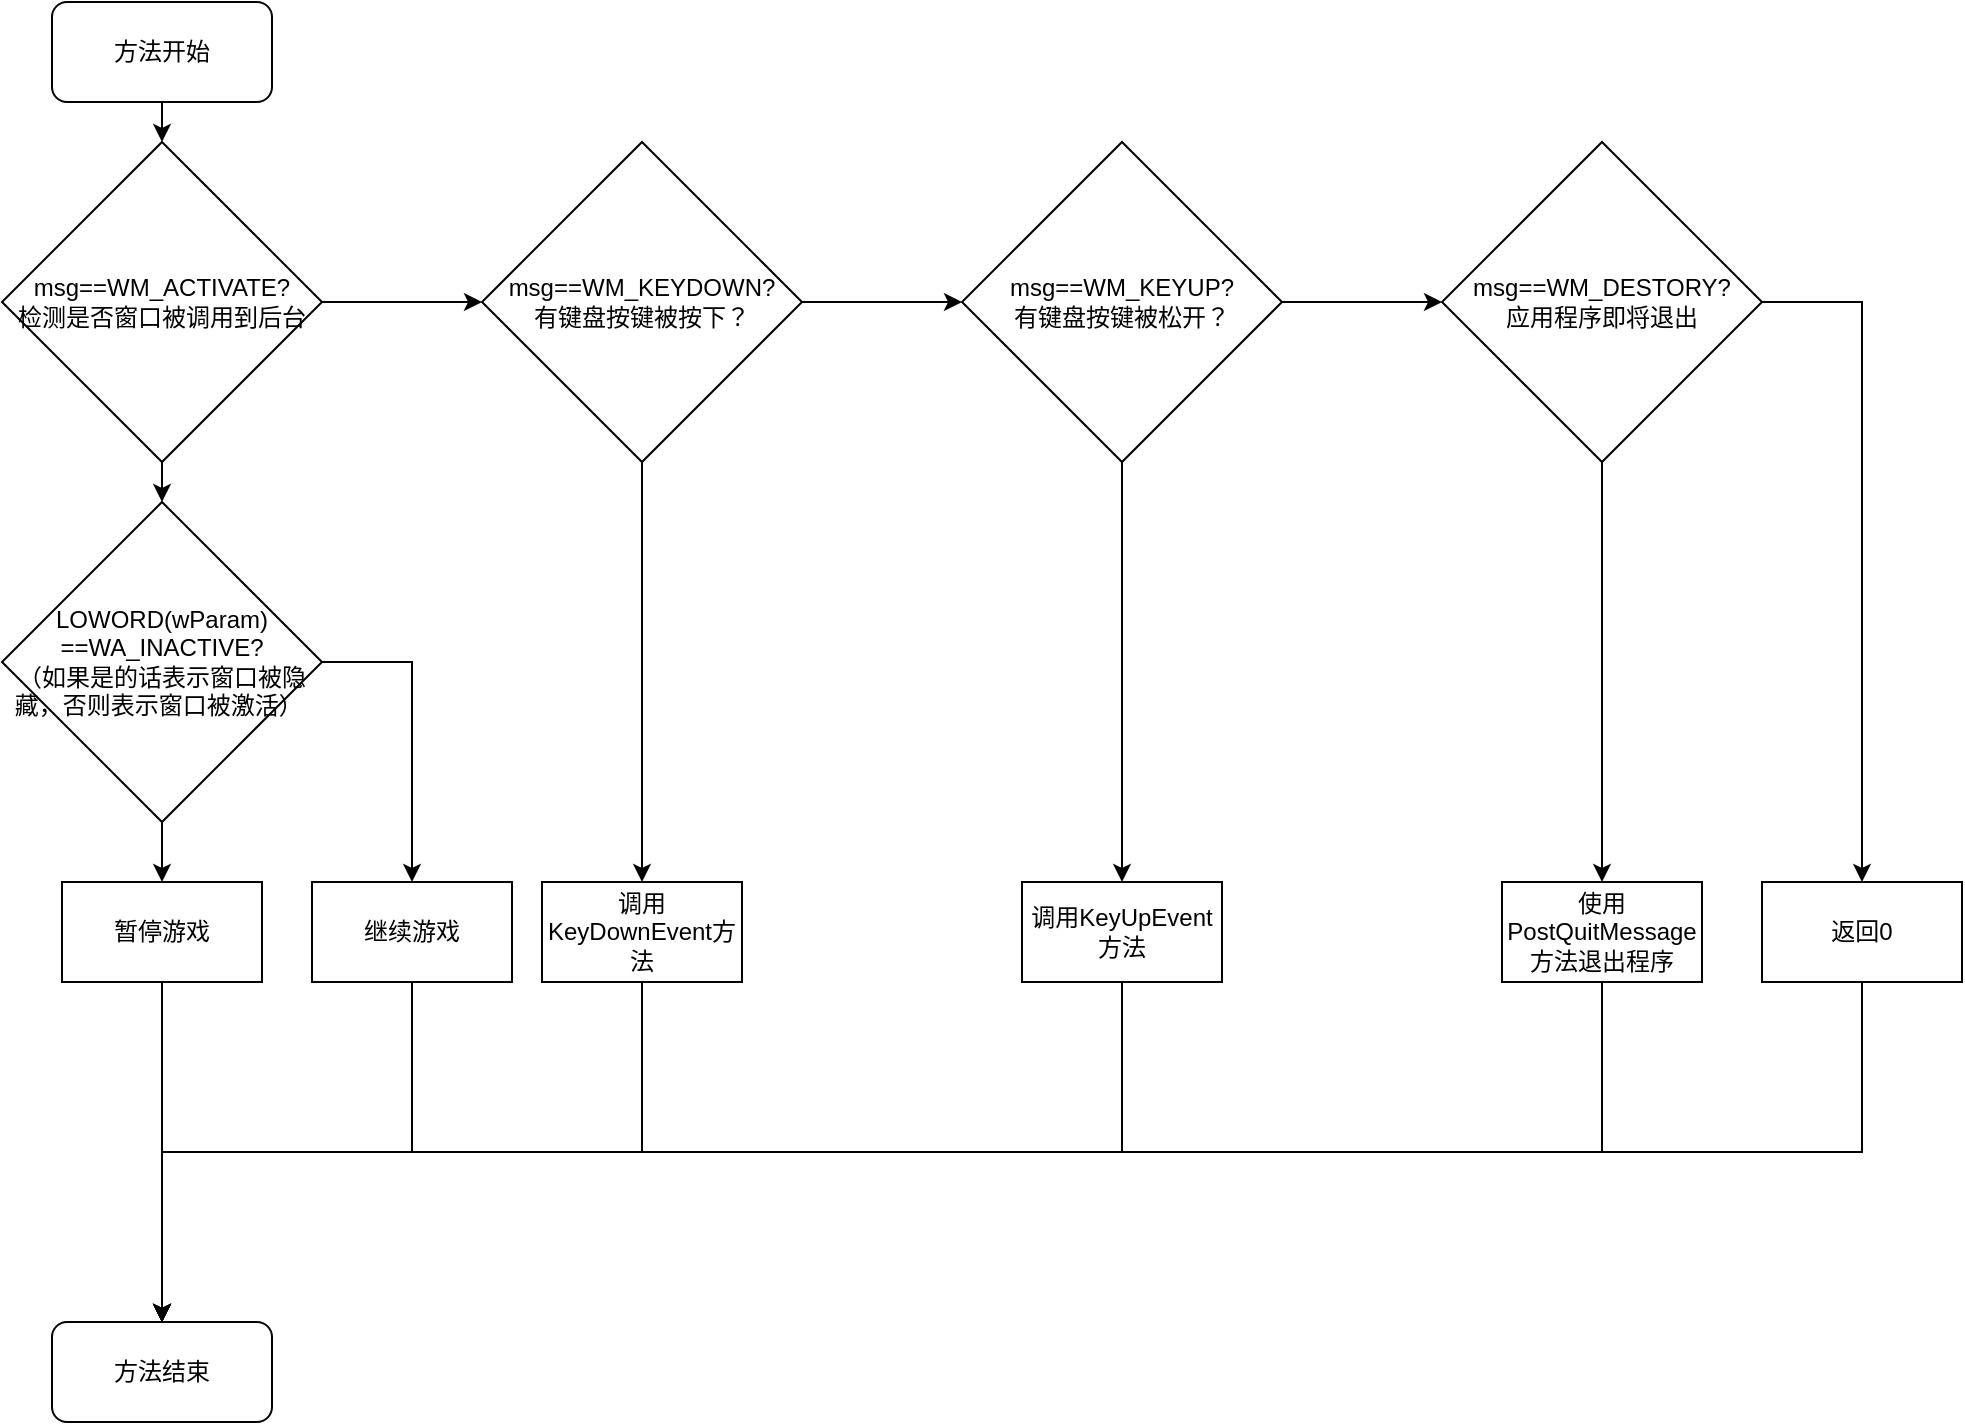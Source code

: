 <mxfile version="12.6.5" type="device"><diagram id="o_cXx7c_KuGxuQi5by1m" name="第 1 页"><mxGraphModel dx="2591" dy="822" grid="1" gridSize="10" guides="1" tooltips="1" connect="1" arrows="1" fold="1" page="1" pageScale="1" pageWidth="1169" pageHeight="827" math="0" shadow="0"><root><mxCell id="0"/><mxCell id="1" parent="0"/><mxCell id="AGfZ4benMfgPBeLkTLGX-4" style="edgeStyle=orthogonalEdgeStyle;rounded=0;orthogonalLoop=1;jettySize=auto;html=1;exitX=0.5;exitY=1;exitDx=0;exitDy=0;entryX=0.5;entryY=0;entryDx=0;entryDy=0;" edge="1" parent="1" source="AGfZ4benMfgPBeLkTLGX-1" target="AGfZ4benMfgPBeLkTLGX-3"><mxGeometry relative="1" as="geometry"/></mxCell><mxCell id="AGfZ4benMfgPBeLkTLGX-1" value="方法开始" style="rounded=1;whiteSpace=wrap;html=1;" vertex="1" parent="1"><mxGeometry x="20" y="110" width="110" height="50" as="geometry"/></mxCell><mxCell id="AGfZ4benMfgPBeLkTLGX-2" value="暂停游戏" style="rounded=0;whiteSpace=wrap;html=1;" vertex="1" parent="1"><mxGeometry x="25" y="550" width="100" height="50" as="geometry"/></mxCell><mxCell id="AGfZ4benMfgPBeLkTLGX-7" style="edgeStyle=orthogonalEdgeStyle;rounded=0;orthogonalLoop=1;jettySize=auto;html=1;exitX=0.5;exitY=1;exitDx=0;exitDy=0;entryX=0.5;entryY=0;entryDx=0;entryDy=0;" edge="1" parent="1" source="AGfZ4benMfgPBeLkTLGX-3" target="AGfZ4benMfgPBeLkTLGX-6"><mxGeometry relative="1" as="geometry"/></mxCell><mxCell id="AGfZ4benMfgPBeLkTLGX-13" value="" style="edgeStyle=orthogonalEdgeStyle;rounded=0;orthogonalLoop=1;jettySize=auto;html=1;" edge="1" parent="1" source="AGfZ4benMfgPBeLkTLGX-3" target="AGfZ4benMfgPBeLkTLGX-12"><mxGeometry relative="1" as="geometry"/></mxCell><mxCell id="AGfZ4benMfgPBeLkTLGX-3" value="msg==WM_ACTIVATE?&lt;br&gt;检测是否窗口被调用到后台" style="rhombus;whiteSpace=wrap;html=1;" vertex="1" parent="1"><mxGeometry x="-5" y="180" width="160" height="160" as="geometry"/></mxCell><mxCell id="AGfZ4benMfgPBeLkTLGX-15" style="edgeStyle=orthogonalEdgeStyle;rounded=0;orthogonalLoop=1;jettySize=auto;html=1;exitX=0.5;exitY=1;exitDx=0;exitDy=0;" edge="1" parent="1" source="AGfZ4benMfgPBeLkTLGX-12" target="AGfZ4benMfgPBeLkTLGX-14"><mxGeometry relative="1" as="geometry"/></mxCell><mxCell id="AGfZ4benMfgPBeLkTLGX-17" value="" style="edgeStyle=orthogonalEdgeStyle;rounded=0;orthogonalLoop=1;jettySize=auto;html=1;" edge="1" parent="1" source="AGfZ4benMfgPBeLkTLGX-12" target="AGfZ4benMfgPBeLkTLGX-16"><mxGeometry relative="1" as="geometry"/></mxCell><mxCell id="AGfZ4benMfgPBeLkTLGX-12" value="msg==WM_KEYDOWN?&lt;br&gt;有键盘按键被按下？" style="rhombus;whiteSpace=wrap;html=1;" vertex="1" parent="1"><mxGeometry x="235" y="180" width="160" height="160" as="geometry"/></mxCell><mxCell id="AGfZ4benMfgPBeLkTLGX-19" style="edgeStyle=orthogonalEdgeStyle;rounded=0;orthogonalLoop=1;jettySize=auto;html=1;exitX=0.5;exitY=1;exitDx=0;exitDy=0;" edge="1" parent="1" source="AGfZ4benMfgPBeLkTLGX-16" target="AGfZ4benMfgPBeLkTLGX-18"><mxGeometry relative="1" as="geometry"/></mxCell><mxCell id="AGfZ4benMfgPBeLkTLGX-21" value="" style="edgeStyle=orthogonalEdgeStyle;rounded=0;orthogonalLoop=1;jettySize=auto;html=1;" edge="1" parent="1" source="AGfZ4benMfgPBeLkTLGX-16" target="AGfZ4benMfgPBeLkTLGX-20"><mxGeometry relative="1" as="geometry"/></mxCell><mxCell id="AGfZ4benMfgPBeLkTLGX-16" value="msg==WM_KEYUP?&lt;br&gt;有键盘按键被松开？" style="rhombus;whiteSpace=wrap;html=1;" vertex="1" parent="1"><mxGeometry x="475" y="180" width="160" height="160" as="geometry"/></mxCell><mxCell id="AGfZ4benMfgPBeLkTLGX-23" style="edgeStyle=orthogonalEdgeStyle;rounded=0;orthogonalLoop=1;jettySize=auto;html=1;exitX=0.5;exitY=1;exitDx=0;exitDy=0;" edge="1" parent="1" source="AGfZ4benMfgPBeLkTLGX-20" target="AGfZ4benMfgPBeLkTLGX-22"><mxGeometry relative="1" as="geometry"/></mxCell><mxCell id="AGfZ4benMfgPBeLkTLGX-26" style="edgeStyle=orthogonalEdgeStyle;rounded=0;orthogonalLoop=1;jettySize=auto;html=1;exitX=1;exitY=0.5;exitDx=0;exitDy=0;" edge="1" parent="1" source="AGfZ4benMfgPBeLkTLGX-20" target="AGfZ4benMfgPBeLkTLGX-25"><mxGeometry relative="1" as="geometry"/></mxCell><mxCell id="AGfZ4benMfgPBeLkTLGX-20" value="msg==WM_DESTORY?&lt;br&gt;应用程序即将退出" style="rhombus;whiteSpace=wrap;html=1;" vertex="1" parent="1"><mxGeometry x="715" y="180" width="160" height="160" as="geometry"/></mxCell><mxCell id="AGfZ4benMfgPBeLkTLGX-9" style="edgeStyle=orthogonalEdgeStyle;rounded=0;orthogonalLoop=1;jettySize=auto;html=1;exitX=0.5;exitY=1;exitDx=0;exitDy=0;entryX=0.5;entryY=0;entryDx=0;entryDy=0;" edge="1" parent="1" source="AGfZ4benMfgPBeLkTLGX-6" target="AGfZ4benMfgPBeLkTLGX-2"><mxGeometry relative="1" as="geometry"/></mxCell><mxCell id="AGfZ4benMfgPBeLkTLGX-11" style="edgeStyle=orthogonalEdgeStyle;rounded=0;orthogonalLoop=1;jettySize=auto;html=1;exitX=1;exitY=0.5;exitDx=0;exitDy=0;" edge="1" parent="1" source="AGfZ4benMfgPBeLkTLGX-6" target="AGfZ4benMfgPBeLkTLGX-10"><mxGeometry relative="1" as="geometry"/></mxCell><mxCell id="AGfZ4benMfgPBeLkTLGX-6" value="LOWORD(wParam) ==WA_INACTIVE?&lt;br&gt;（如果是的话表示窗口被隐藏，否则表示窗口被激活）&amp;nbsp;" style="rhombus;whiteSpace=wrap;html=1;" vertex="1" parent="1"><mxGeometry x="-5" y="360" width="160" height="160" as="geometry"/></mxCell><mxCell id="AGfZ4benMfgPBeLkTLGX-29" style="edgeStyle=orthogonalEdgeStyle;rounded=0;orthogonalLoop=1;jettySize=auto;html=1;exitX=0.5;exitY=1;exitDx=0;exitDy=0;entryX=0.5;entryY=0;entryDx=0;entryDy=0;" edge="1" parent="1" source="AGfZ4benMfgPBeLkTLGX-10" target="AGfZ4benMfgPBeLkTLGX-8"><mxGeometry relative="1" as="geometry"><mxPoint x="190" y="680" as="targetPoint"/></mxGeometry></mxCell><mxCell id="AGfZ4benMfgPBeLkTLGX-10" value="继续游戏" style="rounded=0;whiteSpace=wrap;html=1;" vertex="1" parent="1"><mxGeometry x="150" y="550" width="100" height="50" as="geometry"/></mxCell><mxCell id="AGfZ4benMfgPBeLkTLGX-30" style="edgeStyle=orthogonalEdgeStyle;rounded=0;orthogonalLoop=1;jettySize=auto;html=1;exitX=0.5;exitY=1;exitDx=0;exitDy=0;" edge="1" parent="1" source="AGfZ4benMfgPBeLkTLGX-14" target="AGfZ4benMfgPBeLkTLGX-8"><mxGeometry relative="1" as="geometry"/></mxCell><mxCell id="AGfZ4benMfgPBeLkTLGX-14" value="调用KeyDownEvent方法" style="rounded=0;whiteSpace=wrap;html=1;" vertex="1" parent="1"><mxGeometry x="265" y="550" width="100" height="50" as="geometry"/></mxCell><mxCell id="AGfZ4benMfgPBeLkTLGX-31" style="edgeStyle=orthogonalEdgeStyle;rounded=0;orthogonalLoop=1;jettySize=auto;html=1;exitX=0.5;exitY=1;exitDx=0;exitDy=0;entryX=0.5;entryY=0;entryDx=0;entryDy=0;" edge="1" parent="1" source="AGfZ4benMfgPBeLkTLGX-18" target="AGfZ4benMfgPBeLkTLGX-8"><mxGeometry relative="1" as="geometry"/></mxCell><mxCell id="AGfZ4benMfgPBeLkTLGX-18" value="调用KeyUpEvent方法" style="rounded=0;whiteSpace=wrap;html=1;" vertex="1" parent="1"><mxGeometry x="505" y="550" width="100" height="50" as="geometry"/></mxCell><mxCell id="AGfZ4benMfgPBeLkTLGX-32" style="edgeStyle=orthogonalEdgeStyle;rounded=0;orthogonalLoop=1;jettySize=auto;html=1;exitX=0.5;exitY=1;exitDx=0;exitDy=0;entryX=0.5;entryY=0;entryDx=0;entryDy=0;" edge="1" parent="1" source="AGfZ4benMfgPBeLkTLGX-22" target="AGfZ4benMfgPBeLkTLGX-8"><mxGeometry relative="1" as="geometry"/></mxCell><mxCell id="AGfZ4benMfgPBeLkTLGX-22" value="使用PostQuitMessage方法退出程序" style="rounded=0;whiteSpace=wrap;html=1;" vertex="1" parent="1"><mxGeometry x="745" y="550" width="100" height="50" as="geometry"/></mxCell><mxCell id="AGfZ4benMfgPBeLkTLGX-27" style="edgeStyle=orthogonalEdgeStyle;rounded=0;orthogonalLoop=1;jettySize=auto;html=1;exitX=0.5;exitY=1;exitDx=0;exitDy=0;" edge="1" parent="1" source="AGfZ4benMfgPBeLkTLGX-25" target="AGfZ4benMfgPBeLkTLGX-8"><mxGeometry relative="1" as="geometry"/></mxCell><mxCell id="AGfZ4benMfgPBeLkTLGX-25" value="返回0" style="rounded=0;whiteSpace=wrap;html=1;" vertex="1" parent="1"><mxGeometry x="875" y="550" width="100" height="50" as="geometry"/></mxCell><mxCell id="AGfZ4benMfgPBeLkTLGX-8" value="方法结束" style="rounded=1;whiteSpace=wrap;html=1;" vertex="1" parent="1"><mxGeometry x="20" y="770" width="110" height="50" as="geometry"/></mxCell><mxCell id="AGfZ4benMfgPBeLkTLGX-33" style="edgeStyle=orthogonalEdgeStyle;rounded=0;orthogonalLoop=1;jettySize=auto;html=1;exitX=0.5;exitY=1;exitDx=0;exitDy=0;" edge="1" parent="1" source="AGfZ4benMfgPBeLkTLGX-2" target="AGfZ4benMfgPBeLkTLGX-8"><mxGeometry relative="1" as="geometry"><mxPoint x="75" y="900" as="targetPoint"/><mxPoint x="75" y="600" as="sourcePoint"/></mxGeometry></mxCell></root></mxGraphModel></diagram></mxfile>
